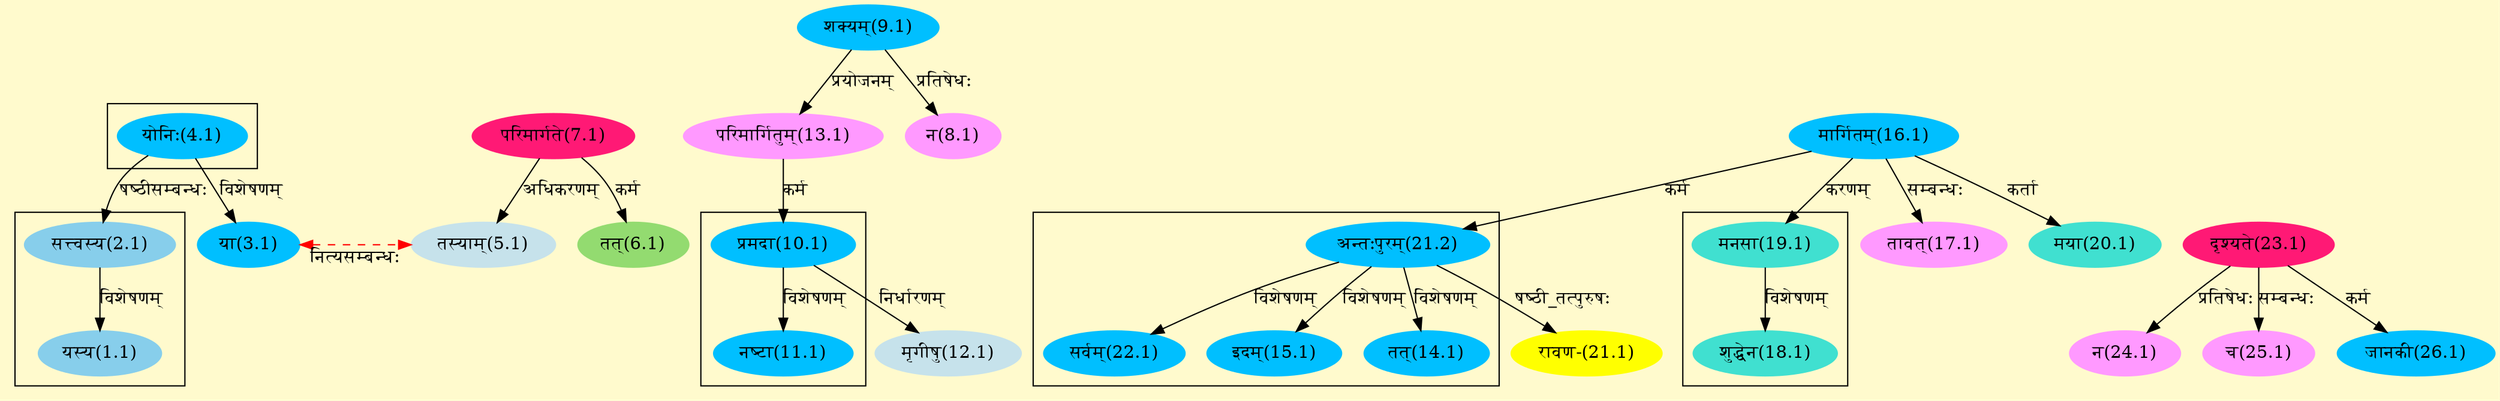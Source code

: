 digraph G{
rankdir=BT;
 compound=true;
 bgcolor="lemonchiffon1";

subgraph cluster_1{
Node1_1 [style=filled, color="#87CEEB" label = "यस्य(1.1)"]
Node2_1 [style=filled, color="#87CEEB" label = "सत्त्वस्य(2.1)"]

}

subgraph cluster_2{
Node3_1 [style=filled, color="#00BFFF" label = "या(3.1)"]
Node4_1 [style=filled, color="#00BFFF" label = "योनिः(4.1)"]

}

subgraph cluster_3{
Node11_1 [style=filled, color="#00BFFF" label = "नष्टा(11.1)"]
Node10_1 [style=filled, color="#00BFFF" label = "प्रमदा(10.1)"]

}

subgraph cluster_4{
Node14_1 [style=filled, color="#00BFFF" label = "तत्(14.1)"]
Node21_2 [style=filled, color="#00BFFF" label = "अन्तःपुरम्(21.2)"]
Node15_1 [style=filled, color="#00BFFF" label = "इदम्(15.1)"]
Node22_1 [style=filled, color="#00BFFF" label = "सर्वम्(22.1)"]

}

subgraph cluster_5{
Node18_1 [style=filled, color="#40E0D0" label = "शुद्धेन(18.1)"]
Node19_1 [style=filled, color="#40E0D0" label = "मनसा(19.1)"]

}
Node2_1 [style=filled, color="#87CEEB" label = "सत्त्वस्य(2.1)"]
Node4_1 [style=filled, color="#00BFFF" label = "योनिः(4.1)"]
Node3_1 [style=filled, color="#00BFFF" label = "या(3.1)"]
Node5_1 [style=filled, color="#C6E2EB" label = "तस्याम्(5.1)"]
Node7_1 [style=filled, color="#FF1975" label = "परिमार्गते(7.1)"]
Node6_1 [style=filled, color="#93DB70" label = "तत्(6.1)"]
Node [style=filled, color="" label = "()"]
Node8_1 [style=filled, color="#FF99FF" label = "न(8.1)"]
Node9_1 [style=filled, color="#00BFFF" label = "शक्यम्(9.1)"]
Node10_1 [style=filled, color="#00BFFF" label = "प्रमदा(10.1)"]
Node13_1 [style=filled, color="#FF99FF" label = "परिमार्गितुम्(13.1)"]
Node12_1 [style=filled, color="#C6E2EB" label = "मृगीषु(12.1)"]
Node16_1 [style=filled, color="#00BFFF" label = "मार्गितम्(16.1)"]
Node17_1 [style=filled, color="#FF99FF" label = "तावत्(17.1)"]
Node19_1 [style=filled, color="#40E0D0" label = "मनसा(19.1)"]
Node20_1 [style=filled, color="#40E0D0" label = "मया(20.1)"]
Node21_1 [style=filled, color="#FFFF00" label = "रावण-(21.1)"]
Node21_2 [style=filled, color="#00BFFF" label = "अन्तःपुरम्(21.2)"]
Node23_1 [style=filled, color="#FF1975" label = "दृश्यते(23.1)"]
Node24_1 [style=filled, color="#FF99FF" label = "न(24.1)"]
Node25_1 [style=filled, color="#FF99FF" label = "च(25.1)"]
Node26_1 [style=filled, color="#00BFFF" label = "जानकी(26.1)"]
{rank = same; Node3_1; Node5_1;}
/* Start of Relations section */

Node1_1 -> Node2_1 [  label="विशेषणम्"  dir="back" ]
Node2_1 -> Node4_1 [  label="षष्ठीसम्बन्धः"  dir="back" ]
Node3_1 -> Node4_1 [  label="विशेषणम्"  dir="back" ]
Node3_1 -> Node5_1 [ style=dashed color="red" label="नित्यसम्बन्धः"  dir="both" ]
Node5_1 -> Node7_1 [  label="अधिकरणम्"  dir="back" ]
Node6_1 -> Node7_1 [  label="कर्म"  dir="back" ]
Node8_1 -> Node9_1 [  label="प्रतिषेधः"  dir="back" ]
Node10_1 -> Node13_1 [  label="कर्म"  dir="back" ]
Node11_1 -> Node10_1 [  label="विशेषणम्"  dir="back" ]
Node12_1 -> Node10_1 [  label="निर्धारणम्"  dir="back" ]
Node13_1 -> Node9_1 [  label="प्रयोजनम्"  dir="back" ]
Node14_1 -> Node21_2 [  label="विशेषणम्"  dir="back" ]
Node15_1 -> Node21_2 [  label="विशेषणम्"  dir="back" ]
Node17_1 -> Node16_1 [  label="सम्बन्धः"  dir="back" ]
Node18_1 -> Node19_1 [  label="विशेषणम्"  dir="back" ]
Node19_1 -> Node16_1 [  label="करणम्"  dir="back" ]
Node20_1 -> Node16_1 [  label="कर्ता"  dir="back" ]
Node21_1 -> Node21_2 [  label="षष्ठी_तत्पुरुषः"  dir="back" ]
Node21_2 -> Node16_1 [  label="कर्म"  dir="back" ]
Node22_1 -> Node21_2 [  label="विशेषणम्"  dir="back" ]
Node24_1 -> Node23_1 [  label="प्रतिषेधः"  dir="back" ]
Node25_1 -> Node23_1 [  label="सम्बन्धः"  dir="back" ]
Node26_1 -> Node23_1 [  label="कर्म"  dir="back" ]
}
